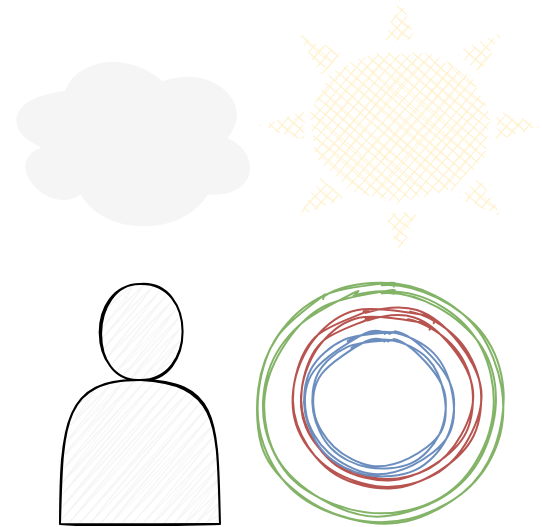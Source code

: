 <mxfile version="18.0.6" type="device"><diagram id="WWIjj2CMFGyNFCYOU4tr" name="Page-1"><mxGraphModel dx="441" dy="348" grid="1" gridSize="10" guides="1" tooltips="1" connect="1" arrows="1" fold="1" page="1" pageScale="1" pageWidth="1169" pageHeight="827" math="0" shadow="0"><root><mxCell id="0"/><mxCell id="1" parent="0"/><mxCell id="WWPDR4YzeMRRkiQIJLyF-6" value="" style="ellipse;shape=doubleEllipse;whiteSpace=wrap;html=1;aspect=fixed;fillColor=none;strokeColor=#82b366;sketch=1;" parent="1" vertex="1"><mxGeometry x="290" y="420" width="120" height="120" as="geometry"/></mxCell><mxCell id="WWPDR4YzeMRRkiQIJLyF-5" value="" style="ellipse;shape=doubleEllipse;whiteSpace=wrap;html=1;aspect=fixed;fillColor=none;strokeColor=#b85450;sketch=1;" parent="1" vertex="1"><mxGeometry x="307.38" y="431.38" width="91.25" height="91.25" as="geometry"/></mxCell><mxCell id="WWPDR4YzeMRRkiQIJLyF-1" value="" style="verticalLabelPosition=bottom;verticalAlign=top;html=1;shape=mxgraph.basic.sun;fillColor=#fff2cc;strokeColor=none;sketch=1;fillStyle=cross-hatch;" parent="1" vertex="1"><mxGeometry x="290" y="278" width="140" height="126" as="geometry"/></mxCell><mxCell id="WWPDR4YzeMRRkiQIJLyF-2" value="" style="shape=actor;whiteSpace=wrap;html=1;fillColor=#f5f5f5;strokeColor=default;fontColor=#333333;sketch=1;fillStyle=zigzag;" parent="1" vertex="1"><mxGeometry x="190" y="420" width="80" height="120" as="geometry"/></mxCell><mxCell id="WWPDR4YzeMRRkiQIJLyF-4" value="" style="ellipse;shape=doubleEllipse;whiteSpace=wrap;html=1;aspect=fixed;fillColor=none;strokeColor=#6c8ebf;sketch=1;" parent="1" vertex="1"><mxGeometry x="313.75" y="443.75" width="72.5" height="72.5" as="geometry"/></mxCell><mxCell id="WWPDR4YzeMRRkiQIJLyF-8" value="" style="ellipse;shape=cloud;whiteSpace=wrap;html=1;fillColor=#f5f5f5;fontColor=#333333;strokeColor=none;sketch=1;fillStyle=solid;" parent="1" vertex="1"><mxGeometry x="160" y="300" width="130" height="94" as="geometry"/></mxCell></root></mxGraphModel></diagram></mxfile>